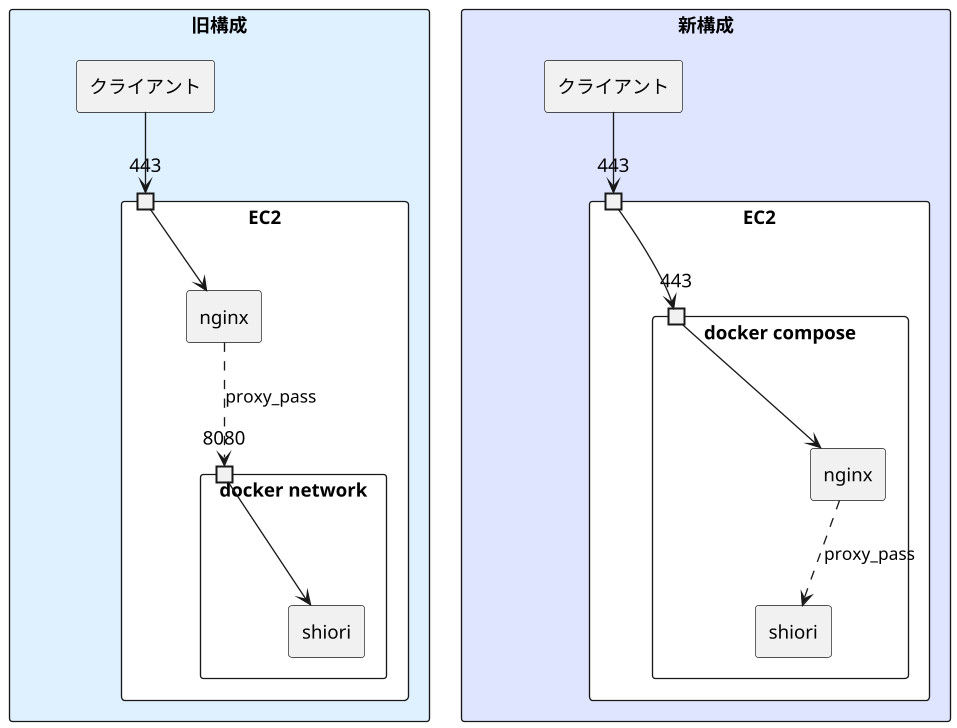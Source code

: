 @startuml

skinparam dpi 128

rectangle 旧構成 #dff0ff {
  rectangle EC2 as before.ec2 #ffffff {
    port 443 as before.nginx.port
    agent nginx as before.nginx
    rectangle "docker network" as before.docker {
      port 8080 as before.shiori.port
      agent shiori as before.shiori
    }
  }
  agent クライアント as before.client
  before.client -d-> before.nginx.port
  before.nginx.port -d-> before.nginx
  before.nginx .d.> before.shiori.port: proxy_pass
  before.shiori.port -d-> before.shiori
}

rectangle 新構成 #dfe4ff {
  rectangle EC2 as after.ec2 #ffffff {
    ' node certbot as after.certbot
    port 443 as after.nginx.port.external
    rectangle "docker compose" as after.docker_network {
    '   agent plantuml as after.plantuml
      agent nginx as after.nginx
      agent shiori as after.shiori
      port 443 as after.nginx.port
    }
  }
  agent クライアント as after.client
  after.client -d-> after.nginx.port.external
  after.nginx.port.external -d-> after.nginx.port
  after.nginx.port -d-> after.nginx
  after.nginx .d.> after.shiori: proxy_pass
}

@enduml
